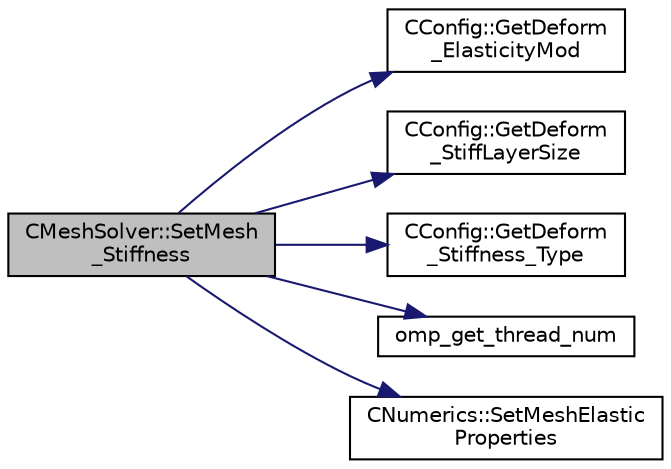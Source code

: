 digraph "CMeshSolver::SetMesh_Stiffness"
{
 // LATEX_PDF_SIZE
  edge [fontname="Helvetica",fontsize="10",labelfontname="Helvetica",labelfontsize="10"];
  node [fontname="Helvetica",fontsize="10",shape=record];
  rankdir="LR";
  Node1 [label="CMeshSolver::SetMesh\l_Stiffness",height=0.2,width=0.4,color="black", fillcolor="grey75", style="filled", fontcolor="black",tooltip="Set the stiffness of the mesh."];
  Node1 -> Node2 [color="midnightblue",fontsize="10",style="solid",fontname="Helvetica"];
  Node2 [label="CConfig::GetDeform\l_ElasticityMod",height=0.2,width=0.4,color="black", fillcolor="white", style="filled",URL="$classCConfig.html#a9ce92e092310358e3fdb6474eaa30688",tooltip="Get Young's modulus for deformation (constant stiffness deformation)"];
  Node1 -> Node3 [color="midnightblue",fontsize="10",style="solid",fontname="Helvetica"];
  Node3 [label="CConfig::GetDeform\l_StiffLayerSize",height=0.2,width=0.4,color="black", fillcolor="white", style="filled",URL="$classCConfig.html#a7c9e5aa135d84a5d90cc0166fc690459",tooltip="Get the size of the layer of highest stiffness for wall distance-based mesh stiffness."];
  Node1 -> Node4 [color="midnightblue",fontsize="10",style="solid",fontname="Helvetica"];
  Node4 [label="CConfig::GetDeform\l_Stiffness_Type",height=0.2,width=0.4,color="black", fillcolor="white", style="filled",URL="$classCConfig.html#ab62038a9661de64bfe3cf8c19eeb773a",tooltip="Get the type of stiffness to impose for FEA mesh deformation."];
  Node1 -> Node5 [color="midnightblue",fontsize="10",style="solid",fontname="Helvetica"];
  Node5 [label="omp_get_thread_num",height=0.2,width=0.4,color="black", fillcolor="white", style="filled",URL="$omp__structure_8hpp.html#aad63dd7e34961dbbd2e8774e7f6bc2d0",tooltip="Index of current thread, akin to MPI rank."];
  Node1 -> Node6 [color="midnightblue",fontsize="10",style="solid",fontname="Helvetica"];
  Node6 [label="CNumerics::SetMeshElastic\lProperties",height=0.2,width=0.4,color="black", fillcolor="white", style="filled",URL="$classCNumerics.html#ad5fad789ba9a4cea9c02a3ed35c70715",tooltip="Set the element-based local Young's modulus in mesh problems."];
}
